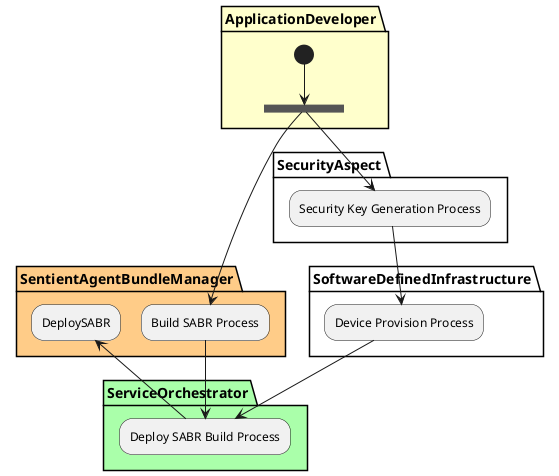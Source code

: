 @startuml
partition "ApplicationDeveloper" #ffffcc {
(*) --> ===F1===
}

partition "SentientAgentBundleManager" #ffcc88 {
===F1=== --> "Build SABR Process"
}

partition "SecurityAspect" pink {
===F1=== --> "Security Key Generation Process"
}
partition "ServiceOrchestrator" #aaffaa {
"Build SABR Process" --> "Deploy SABR Build Process"
}
partition "SoftwareDefinedInfrastructure" lightyellow {
"Security Key Generation Process" --> "Device Provision Process"
}
partition "ServiceOrchestrator" #aaffaa {
"Device Provision Process" --> "Deploy SABR Build Process"
}
partition "SentientAgentBundleManager" #ffcc88 {
"Deploy SABR Build Process" --> "DeploySABR"
}

@enduml
